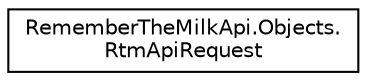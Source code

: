 digraph "Graphical Class Hierarchy"
{
 // LATEX_PDF_SIZE
  edge [fontname="Helvetica",fontsize="10",labelfontname="Helvetica",labelfontsize="10"];
  node [fontname="Helvetica",fontsize="10",shape=record];
  rankdir="LR";
  Node0 [label="RememberTheMilkApi.Objects.\lRtmApiRequest",height=0.2,width=0.4,color="black", fillcolor="white", style="filled",URL="$class_remember_the_milk_api_1_1_objects_1_1_rtm_api_request.html",tooltip=" "];
}
